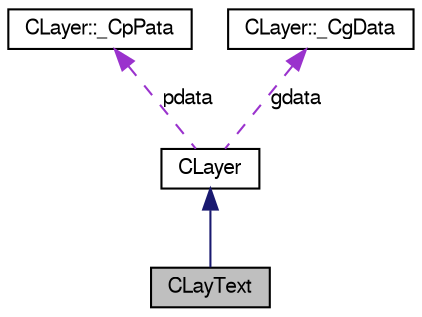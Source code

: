 digraph G
{
  edge [fontname="FreeSans",fontsize="10",labelfontname="FreeSans",labelfontsize="10"];
  node [fontname="FreeSans",fontsize="10",shape=record];
  Node1 [label="CLayText",height=0.2,width=0.4,color="black", fillcolor="grey75", style="filled" fontcolor="black"];
  Node2 -> Node1 [dir=back,color="midnightblue",fontsize="10",style="solid",fontname="FreeSans"];
  Node2 [label="CLayer",height=0.2,width=0.4,color="black", fillcolor="white", style="filled",URL="$class_c_layer.html"];
  Node3 -> Node2 [dir=back,color="darkorchid3",fontsize="10",style="dashed",label="pdata",fontname="FreeSans"];
  Node3 [label="CLayer::_CpPata",height=0.2,width=0.4,color="black", fillcolor="white", style="filled",URL="$struct_c_layer_1_1___cp_pata.html"];
  Node4 -> Node2 [dir=back,color="darkorchid3",fontsize="10",style="dashed",label="gdata",fontname="FreeSans"];
  Node4 [label="CLayer::_CgData",height=0.2,width=0.4,color="black", fillcolor="white", style="filled",URL="$struct_c_layer_1_1___cg_data.html"];
}
